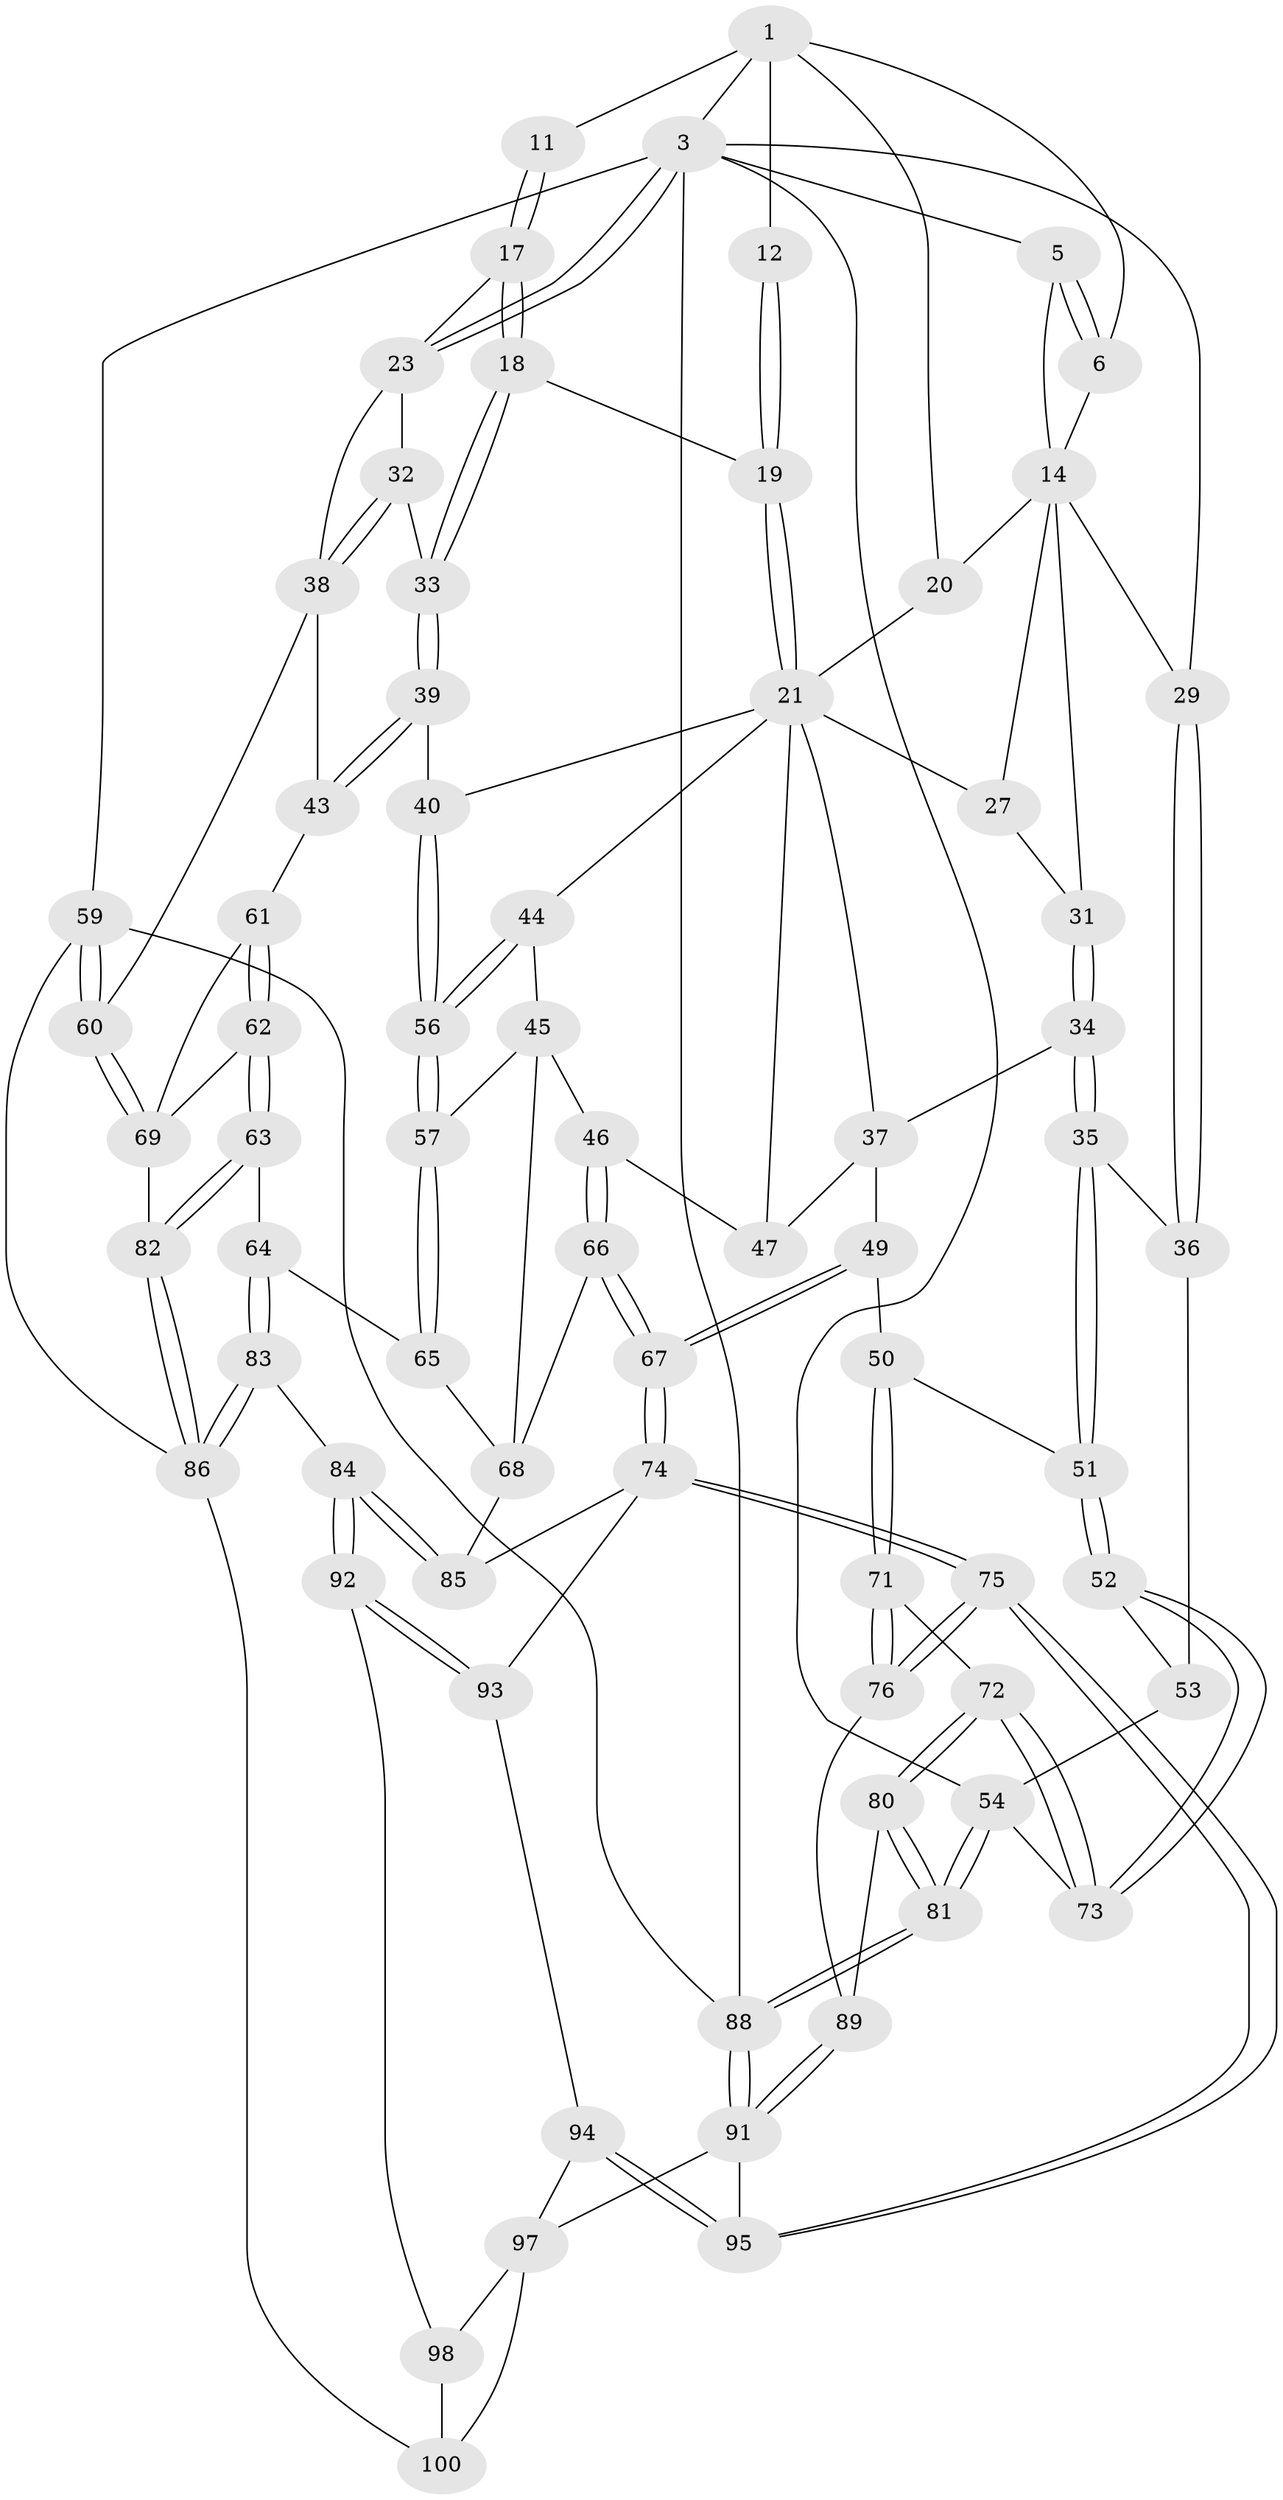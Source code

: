// original degree distribution, {3: 0.019230769230769232, 5: 0.4807692307692308, 6: 0.2403846153846154, 4: 0.25961538461538464}
// Generated by graph-tools (version 1.1) at 2025/21/03/04/25 18:21:42]
// undirected, 72 vertices, 168 edges
graph export_dot {
graph [start="1"]
  node [color=gray90,style=filled];
  1 [pos="+0.5924793346806242+0",super="+2+7"];
  3 [pos="+1+0",super="+4"];
  5 [pos="+0+0"];
  6 [pos="+0.48841799835136035+0",super="+9"];
  11 [pos="+0.725026556027578+0.11578083546413181"];
  12 [pos="+0.5895451186186168+0.1340726066884241"];
  14 [pos="+0.2671610280970163+0.11694059672256696",super="+15+28"];
  17 [pos="+0.7520493939107162+0.1784892807764545"];
  18 [pos="+0.6970628563072424+0.2972105439927176"];
  19 [pos="+0.6413985170201937+0.3194395537824818"];
  20 [pos="+0.5236777649130276+0.31135260082227695"];
  21 [pos="+0.5888501014250873+0.3525379740756442",super="+22+41"];
  23 [pos="+1+0",super="+24"];
  27 [pos="+0.4473597110519556+0.3316253782788609"];
  29 [pos="+0+0.3572501837574631"];
  31 [pos="+0.27355751181729726+0.3568911238958178"];
  32 [pos="+0.8710124837690002+0.3709555449227879"];
  33 [pos="+0.85159664580295+0.38349254145152034"];
  34 [pos="+0.2533186777457933+0.460914879694656"];
  35 [pos="+0.2428431161663177+0.46940541065063957"];
  36 [pos="+0.18060122594990127+0.4894426342794401"];
  37 [pos="+0.3106761978066013+0.48563186908866296",super="+48"];
  38 [pos="+1+0.3303683320333968",super="+42"];
  39 [pos="+0.8614046951503426+0.5113411376303275"];
  40 [pos="+0.7737387620306637+0.5497154306438338"];
  43 [pos="+0.8895244785805081+0.5306215696583092"];
  44 [pos="+0.638183032146226+0.5572643481766928"];
  45 [pos="+0.5879307894601049+0.5748094016284472",super="+58"];
  46 [pos="+0.5162687590551936+0.5645647722959939"];
  47 [pos="+0.47863359543535056+0.5098789304122662"];
  49 [pos="+0.387137952612969+0.5711104420540303"];
  50 [pos="+0.34023901139860196+0.6008152961887434"];
  51 [pos="+0.27318981158192823+0.5913428897642091"];
  52 [pos="+0.2144867704847035+0.6248608668982897"];
  53 [pos="+0.17699861335204592+0.5189034830477545"];
  54 [pos="+0+0.6675521759972067",super="+55"];
  56 [pos="+0.7233271623574729+0.6253677731806753"];
  57 [pos="+0.7218564506573533+0.6324461174972966"];
  59 [pos="+1+1"];
  60 [pos="+1+0.6870092020794631"];
  61 [pos="+0.8867412592843894+0.5912659238828051"];
  62 [pos="+0.8249754370285486+0.7156182459712973",super="+77"];
  63 [pos="+0.8183080542366648+0.7226440818949477"];
  64 [pos="+0.7902384950736334+0.7260837890812187"];
  65 [pos="+0.7607903379966343+0.7170892792321647"];
  66 [pos="+0.5396300591705924+0.7188475463775644"];
  67 [pos="+0.4657102976652449+0.7869935349295609"];
  68 [pos="+0.5441494393044655+0.718260825487178",super="+79"];
  69 [pos="+1+0.6997943641965128",super="+78+70"];
  71 [pos="+0.3041753787743452+0.7462492753529344"];
  72 [pos="+0.20940061578985703+0.6796515122873403"];
  73 [pos="+0.19763070609830802+0.658901300409593"];
  74 [pos="+0.4514942067736038+0.8119155133344944",super="+87"];
  75 [pos="+0.40191535065826595+0.8485767636933577"];
  76 [pos="+0.3357480348309868+0.8060030678307358"];
  80 [pos="+0.12585125959483295+0.8117144408416191"];
  81 [pos="+0+0.7736641454147144"];
  82 [pos="+0.922170451937738+0.784049521669587"];
  83 [pos="+0.8190111093675131+0.8543160388828511"];
  84 [pos="+0.7038821316376019+0.8815211249301863"];
  85 [pos="+0.6913077557599465+0.8398221060236117"];
  86 [pos="+0.8977016762082414+0.8966374270681365",super="+90"];
  88 [pos="+0+1"];
  89 [pos="+0.1673804011237078+0.8360858518498215"];
  91 [pos="+0.18775206237630693+1",super="+96"];
  92 [pos="+0.7022364490825374+0.8891041471022343"];
  93 [pos="+0.5815412408134474+0.8918192031076028"];
  94 [pos="+0.5965247079043753+0.9399203246553792"];
  95 [pos="+0.3930332468338108+0.9446701391071046"];
  97 [pos="+0.6081630378822238+0.9545634452301733",super="+101"];
  98 [pos="+0.658879015475263+0.9457615142661319",super="+99"];
  100 [pos="+1+1"];
  1 -- 3;
  1 -- 11 [weight=2];
  1 -- 20;
  1 -- 6;
  1 -- 12 [weight=2];
  3 -- 23;
  3 -- 23;
  3 -- 59;
  3 -- 5;
  3 -- 54;
  3 -- 88;
  3 -- 29;
  5 -- 6;
  5 -- 6;
  5 -- 14;
  6 -- 14;
  11 -- 17;
  11 -- 17;
  12 -- 19;
  12 -- 19;
  14 -- 27;
  14 -- 20;
  14 -- 29;
  14 -- 31;
  17 -- 18;
  17 -- 18;
  17 -- 23;
  18 -- 19;
  18 -- 33;
  18 -- 33;
  19 -- 21;
  19 -- 21;
  20 -- 21;
  21 -- 37;
  21 -- 27;
  21 -- 47;
  21 -- 40;
  21 -- 44;
  23 -- 38;
  23 -- 32;
  27 -- 31;
  29 -- 36;
  29 -- 36;
  31 -- 34;
  31 -- 34;
  32 -- 33;
  32 -- 38;
  32 -- 38;
  33 -- 39;
  33 -- 39;
  34 -- 35;
  34 -- 35;
  34 -- 37;
  35 -- 36;
  35 -- 51;
  35 -- 51;
  36 -- 53;
  37 -- 49;
  37 -- 47;
  38 -- 43;
  38 -- 60;
  39 -- 40;
  39 -- 43;
  39 -- 43;
  40 -- 56;
  40 -- 56;
  43 -- 61;
  44 -- 45;
  44 -- 56;
  44 -- 56;
  45 -- 46;
  45 -- 57;
  45 -- 68;
  46 -- 47;
  46 -- 66;
  46 -- 66;
  49 -- 50;
  49 -- 67;
  49 -- 67;
  50 -- 51;
  50 -- 71;
  50 -- 71;
  51 -- 52;
  51 -- 52;
  52 -- 53;
  52 -- 73;
  52 -- 73;
  53 -- 54;
  54 -- 81;
  54 -- 81;
  54 -- 73;
  56 -- 57;
  56 -- 57;
  57 -- 65;
  57 -- 65;
  59 -- 60;
  59 -- 60;
  59 -- 88;
  59 -- 86;
  60 -- 69;
  60 -- 69;
  61 -- 62;
  61 -- 62;
  61 -- 69;
  62 -- 63;
  62 -- 63;
  62 -- 69 [weight=2];
  63 -- 64;
  63 -- 82;
  63 -- 82;
  64 -- 65;
  64 -- 83;
  64 -- 83;
  65 -- 68;
  66 -- 67;
  66 -- 67;
  66 -- 68;
  67 -- 74;
  67 -- 74;
  68 -- 85;
  69 -- 82;
  71 -- 72;
  71 -- 76;
  71 -- 76;
  72 -- 73;
  72 -- 73;
  72 -- 80;
  72 -- 80;
  74 -- 75;
  74 -- 75;
  74 -- 93;
  74 -- 85;
  75 -- 76;
  75 -- 76;
  75 -- 95;
  75 -- 95;
  76 -- 89;
  80 -- 81;
  80 -- 81;
  80 -- 89;
  81 -- 88;
  81 -- 88;
  82 -- 86;
  82 -- 86;
  83 -- 84;
  83 -- 86;
  83 -- 86;
  84 -- 85;
  84 -- 85;
  84 -- 92;
  84 -- 92;
  86 -- 100;
  88 -- 91;
  88 -- 91;
  89 -- 91;
  89 -- 91;
  91 -- 97;
  91 -- 95;
  92 -- 93;
  92 -- 93;
  92 -- 98;
  93 -- 94;
  94 -- 95;
  94 -- 95;
  94 -- 97;
  97 -- 98 [weight=2];
  97 -- 100;
  98 -- 100;
}
